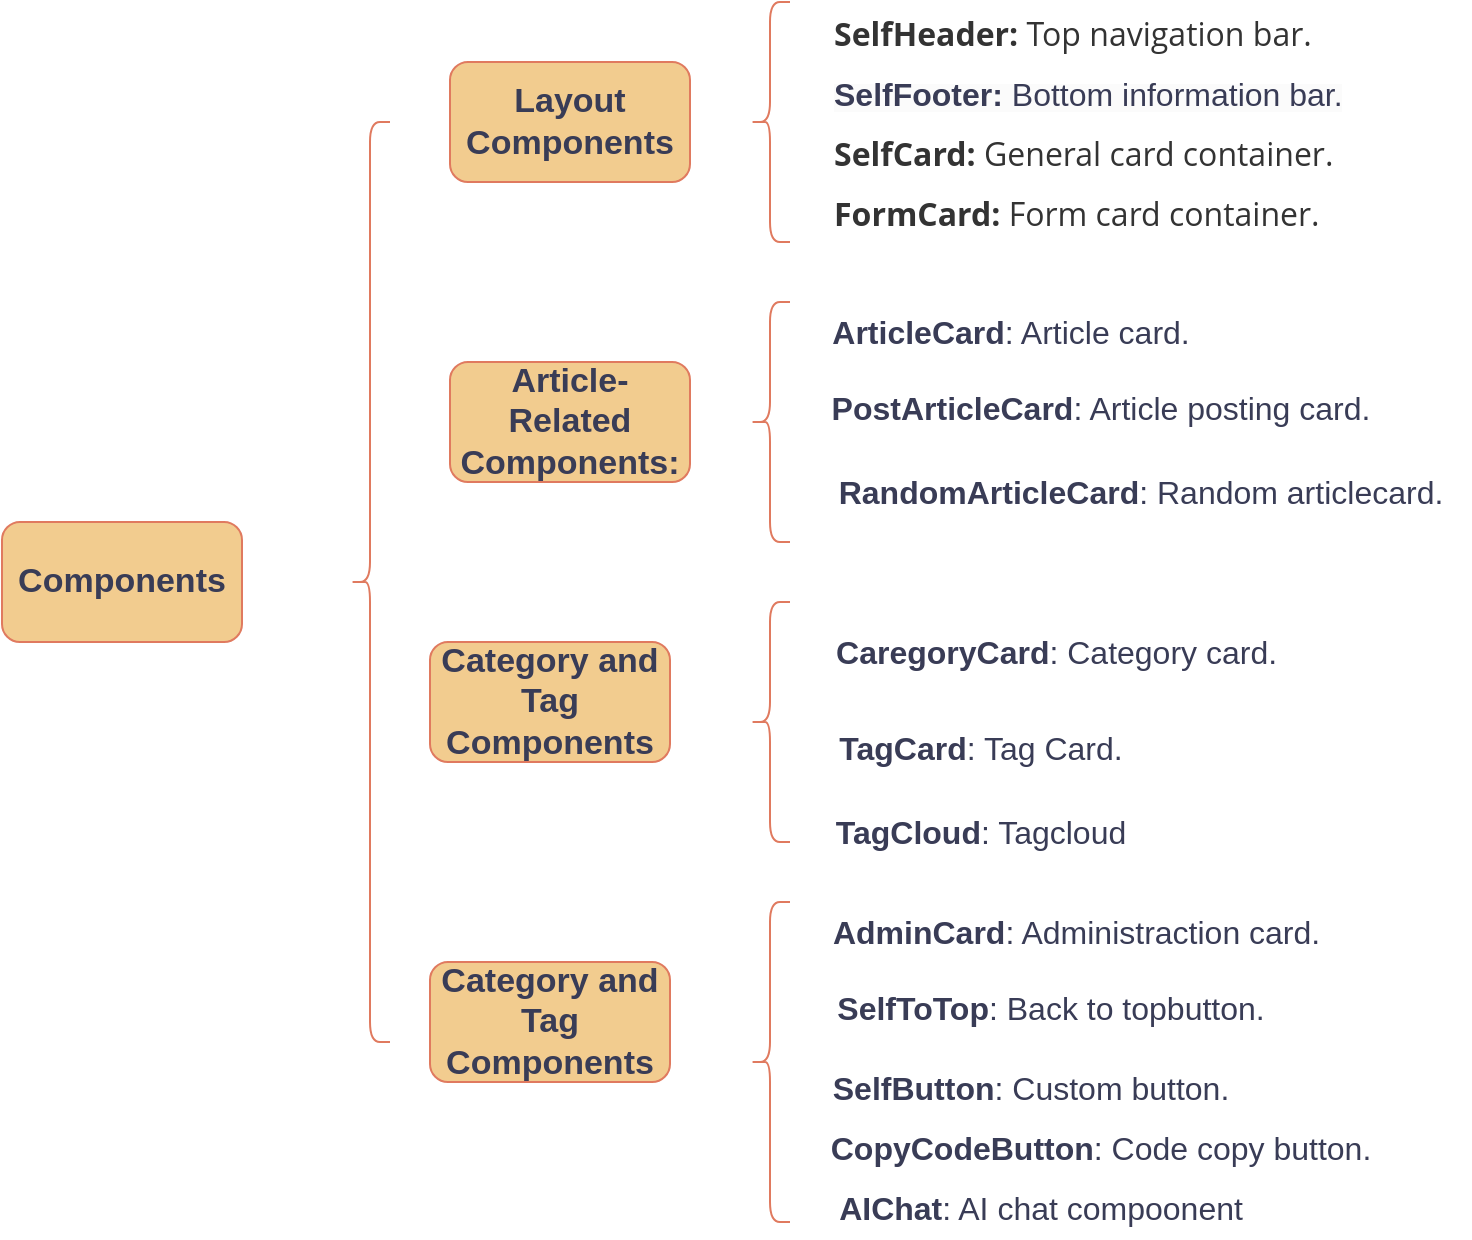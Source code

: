 <mxfile version="24.7.17">
  <diagram name="第 1 页" id="vY-CVRkVrV6FSDxDBca7">
    <mxGraphModel dx="1050" dy="629" grid="0" gridSize="10" guides="1" tooltips="1" connect="1" arrows="1" fold="1" page="0" pageScale="1" pageWidth="1169" pageHeight="827" math="0" shadow="0">
      <root>
        <mxCell id="0" />
        <mxCell id="1" parent="0" />
        <mxCell id="uZZNAiJA1G1EH4ZCUL43-1" value="" style="shape=curlyBracket;whiteSpace=wrap;html=1;rounded=1;labelPosition=left;verticalLabelPosition=middle;align=right;verticalAlign=middle;labelBackgroundColor=none;fillColor=#F2CC8F;strokeColor=#E07A5F;fontColor=#393C56;fontSize=19;" vertex="1" parent="1">
          <mxGeometry x="310" y="430" width="20" height="460" as="geometry" />
        </mxCell>
        <mxCell id="uZZNAiJA1G1EH4ZCUL43-4" value="Components" style="rounded=1;whiteSpace=wrap;html=1;strokeColor=#E07A5F;fontColor=#393C56;fillColor=#F2CC8F;fontSize=17;fontStyle=1" vertex="1" parent="1">
          <mxGeometry x="136" y="630" width="120" height="60" as="geometry" />
        </mxCell>
        <mxCell id="uZZNAiJA1G1EH4ZCUL43-5" value="Layout Components" style="rounded=1;whiteSpace=wrap;html=1;strokeColor=#E07A5F;fontColor=#393C56;fillColor=#F2CC8F;fontSize=17;fontStyle=1" vertex="1" parent="1">
          <mxGeometry x="360" y="400" width="120" height="60" as="geometry" />
        </mxCell>
        <mxCell id="uZZNAiJA1G1EH4ZCUL43-6" value="" style="shape=curlyBracket;whiteSpace=wrap;html=1;rounded=1;labelPosition=left;verticalLabelPosition=middle;align=right;verticalAlign=middle;strokeColor=#E07A5F;fontColor=#393C56;fillColor=#F2CC8F;fontSize=15;" vertex="1" parent="1">
          <mxGeometry x="510" y="370" width="20" height="120" as="geometry" />
        </mxCell>
        <mxCell id="uZZNAiJA1G1EH4ZCUL43-9" value="&lt;span class=&quot;md-pair-s md-expand&quot; style=&quot;box-sizing: border-box; color: rgb(51, 51, 51); font-family: &amp;quot;Open Sans&amp;quot;, &amp;quot;Clear Sans&amp;quot;, &amp;quot;Helvetica Neue&amp;quot;, Helvetica, Arial, sans-serif; font-size: 16px; font-style: normal; font-variant-ligatures: normal; font-variant-caps: normal; font-weight: 400; letter-spacing: normal; orphans: 4; text-align: left; text-indent: 0px; text-transform: none; white-space: pre-wrap; widows: 2; word-spacing: 0px; -webkit-text-stroke-width: 0px; background-color: rgb(255, 255, 255); text-decoration-style: initial; text-decoration-color: initial;&quot;&gt;&lt;strong style=&quot;box-sizing: border-box;&quot;&gt;&lt;span class=&quot;md-plain&quot; style=&quot;box-sizing: border-box;&quot;&gt;SelfHeader:&lt;/span&gt;&lt;/strong&gt;&lt;/span&gt;&lt;span class=&quot;md-plain md-expand&quot; style=&quot;box-sizing: border-box; color: rgb(51, 51, 51); font-family: &amp;quot;Open Sans&amp;quot;, &amp;quot;Clear Sans&amp;quot;, &amp;quot;Helvetica Neue&amp;quot;, Helvetica, Arial, sans-serif; font-size: 16px; font-style: normal; font-variant-ligatures: normal; font-variant-caps: normal; font-weight: 400; letter-spacing: normal; orphans: 4; text-align: left; text-indent: 0px; text-transform: none; white-space: pre-wrap; widows: 2; word-spacing: 0px; -webkit-text-stroke-width: 0px; background-color: rgb(255, 255, 255); text-decoration-style: initial; text-decoration-color: initial;&quot;&gt; Top navigation bar.&lt;/span&gt;" style="text;whiteSpace=wrap;html=1;fontColor=#393C56;" vertex="1" parent="1">
          <mxGeometry x="550" y="370" width="260" height="40" as="geometry" />
        </mxCell>
        <mxCell id="uZZNAiJA1G1EH4ZCUL43-16" value="&lt;span class=&quot;md-pair-s md-expand&quot; style=&quot;box-sizing: border-box; color: rgb(51, 51, 51); font-family: &amp;quot;Open Sans&amp;quot;, &amp;quot;Clear Sans&amp;quot;, &amp;quot;Helvetica Neue&amp;quot;, Helvetica, Arial, sans-serif; font-size: 16px; font-style: normal; font-variant-ligatures: normal; font-variant-caps: normal; font-weight: 400; letter-spacing: normal; orphans: 4; text-align: left; text-indent: 0px; text-transform: none; white-space: pre-wrap; widows: 2; word-spacing: 0px; -webkit-text-stroke-width: 0px; background-color: rgb(255, 255, 255); text-decoration-style: initial; text-decoration-color: initial;&quot;&gt;&lt;strong style=&quot;box-sizing: border-box;&quot;&gt;&lt;span class=&quot;md-plain&quot; style=&quot;box-sizing: border-box;&quot;&gt;SelfCard:&lt;/span&gt;&lt;/strong&gt;&lt;/span&gt;&lt;span class=&quot;md-plain md-expand&quot; style=&quot;box-sizing: border-box; color: rgb(51, 51, 51); font-family: &amp;quot;Open Sans&amp;quot;, &amp;quot;Clear Sans&amp;quot;, &amp;quot;Helvetica Neue&amp;quot;, Helvetica, Arial, sans-serif; font-size: 16px; font-style: normal; font-variant-ligatures: normal; font-variant-caps: normal; font-weight: 400; letter-spacing: normal; orphans: 4; text-align: left; text-indent: 0px; text-transform: none; white-space: pre-wrap; widows: 2; word-spacing: 0px; -webkit-text-stroke-width: 0px; background-color: rgb(255, 255, 255); text-decoration-style: initial; text-decoration-color: initial;&quot;&gt; General card container.&lt;/span&gt;" style="text;whiteSpace=wrap;html=1;fontColor=#393C56;" vertex="1" parent="1">
          <mxGeometry x="550" y="430" width="280" height="40" as="geometry" />
        </mxCell>
        <mxCell id="uZZNAiJA1G1EH4ZCUL43-19" value="&lt;span class=&quot;md-pair-s md-expand&quot; style=&quot;box-sizing: border-box; color: rgb(51, 51, 51); font-family: &amp;quot;Open Sans&amp;quot;, &amp;quot;Clear Sans&amp;quot;, &amp;quot;Helvetica Neue&amp;quot;, Helvetica, Arial, sans-serif; font-size: 16px; font-style: normal; font-variant-ligatures: normal; font-variant-caps: normal; font-weight: 400; letter-spacing: normal; orphans: 4; text-align: left; text-indent: 0px; text-transform: none; white-space: pre-wrap; widows: 2; word-spacing: 0px; -webkit-text-stroke-width: 0px; background-color: rgb(255, 255, 255); text-decoration-style: initial; text-decoration-color: initial;&quot;&gt;&lt;strong style=&quot;box-sizing: border-box;&quot;&gt;&lt;span class=&quot;md-plain&quot; style=&quot;box-sizing: border-box;&quot;&gt;FormCard:&lt;/span&gt;&lt;/strong&gt;&lt;/span&gt;&lt;span class=&quot;md-plain md-expand&quot; style=&quot;box-sizing: border-box; color: rgb(51, 51, 51); font-family: &amp;quot;Open Sans&amp;quot;, &amp;quot;Clear Sans&amp;quot;, &amp;quot;Helvetica Neue&amp;quot;, Helvetica, Arial, sans-serif; font-size: 16px; font-style: normal; font-variant-ligatures: normal; font-variant-caps: normal; font-weight: 400; letter-spacing: normal; orphans: 4; text-align: left; text-indent: 0px; text-transform: none; white-space: pre-wrap; widows: 2; word-spacing: 0px; -webkit-text-stroke-width: 0px; background-color: rgb(255, 255, 255); text-decoration-style: initial; text-decoration-color: initial;&quot;&gt; Form card container.&lt;/span&gt;" style="text;whiteSpace=wrap;html=1;fontColor=#393C56;" vertex="1" parent="1">
          <mxGeometry x="550" y="460" width="270" height="40" as="geometry" />
        </mxCell>
        <mxCell id="uZZNAiJA1G1EH4ZCUL43-23" value="&lt;span style=&quot;color: rgb(57, 60, 86); font-family: Helvetica; font-style: normal; font-variant-ligatures: normal; font-variant-caps: normal; letter-spacing: normal; orphans: 2; text-align: left; text-indent: 0px; text-transform: none; widows: 2; word-spacing: 0px; -webkit-text-stroke-width: 0px; white-space: normal; background-color: rgb(251, 251, 251); text-decoration-thickness: initial; text-decoration-style: initial; text-decoration-color: initial; float: none; display: inline !important;&quot;&gt;&lt;font style=&quot;font-size: 16px;&quot;&gt;&lt;b&gt;SelfFooter: &lt;/b&gt;Bottom information bar.&lt;/font&gt;&lt;/span&gt;" style="text;whiteSpace=wrap;html=1;fontColor=#393C56;" vertex="1" parent="1">
          <mxGeometry x="550" y="400" width="300" height="40" as="geometry" />
        </mxCell>
        <mxCell id="uZZNAiJA1G1EH4ZCUL43-24" value="Article-Related Components:" style="rounded=1;whiteSpace=wrap;html=1;strokeColor=#E07A5F;fontColor=#393C56;fillColor=#F2CC8F;fontSize=17;fontStyle=1" vertex="1" parent="1">
          <mxGeometry x="360" y="550" width="120" height="60" as="geometry" />
        </mxCell>
        <mxCell id="uZZNAiJA1G1EH4ZCUL43-25" value="" style="shape=curlyBracket;whiteSpace=wrap;html=1;rounded=1;labelPosition=left;verticalLabelPosition=middle;align=right;verticalAlign=middle;strokeColor=#E07A5F;fontColor=#393C56;fillColor=#F2CC8F;fontSize=21;" vertex="1" parent="1">
          <mxGeometry x="510" y="520" width="20" height="120" as="geometry" />
        </mxCell>
        <mxCell id="uZZNAiJA1G1EH4ZCUL43-28" value="&lt;b&gt;ArticleCard&lt;/b&gt;: Article card." style="text;html=1;align=center;verticalAlign=middle;resizable=0;points=[];autosize=1;strokeColor=none;fillColor=none;fontColor=#393C56;fontSize=16;" vertex="1" parent="1">
          <mxGeometry x="540" y="520" width="200" height="30" as="geometry" />
        </mxCell>
        <mxCell id="uZZNAiJA1G1EH4ZCUL43-30" value="&lt;b&gt;PostArticleCard&lt;/b&gt;: Article posting card." style="text;html=1;align=center;verticalAlign=middle;resizable=0;points=[];autosize=1;strokeColor=none;fillColor=none;fontColor=#393C56;fontSize=16;" vertex="1" parent="1">
          <mxGeometry x="540" y="558" width="290" height="30" as="geometry" />
        </mxCell>
        <mxCell id="uZZNAiJA1G1EH4ZCUL43-32" value="&lt;b&gt;RandomArticleCard&lt;/b&gt;: Random articlecard." style="text;html=1;align=center;verticalAlign=middle;resizable=0;points=[];autosize=1;strokeColor=none;fillColor=none;fontColor=#393C56;fontSize=16;" vertex="1" parent="1">
          <mxGeometry x="540" y="600" width="330" height="30" as="geometry" />
        </mxCell>
        <mxCell id="uZZNAiJA1G1EH4ZCUL43-33" value="Category and Tag Components" style="rounded=1;whiteSpace=wrap;html=1;strokeColor=#E07A5F;fontColor=#393C56;fillColor=#F2CC8F;fontSize=17;fontStyle=1" vertex="1" parent="1">
          <mxGeometry x="350" y="690" width="120" height="60" as="geometry" />
        </mxCell>
        <mxCell id="uZZNAiJA1G1EH4ZCUL43-34" value="" style="shape=curlyBracket;whiteSpace=wrap;html=1;rounded=1;labelPosition=left;verticalLabelPosition=middle;align=right;verticalAlign=middle;strokeColor=#E07A5F;fontColor=#393C56;fillColor=#F2CC8F;fontSize=15;" vertex="1" parent="1">
          <mxGeometry x="510" y="670" width="20" height="120" as="geometry" />
        </mxCell>
        <mxCell id="uZZNAiJA1G1EH4ZCUL43-35" value="&lt;b&gt;CaregoryCard&lt;/b&gt;: Category card.&amp;nbsp;" style="text;html=1;align=center;verticalAlign=middle;resizable=0;points=[];autosize=1;strokeColor=none;fillColor=none;fontColor=#393C56;fontStyle=0;fontSize=16;" vertex="1" parent="1">
          <mxGeometry x="540" y="680" width="250" height="30" as="geometry" />
        </mxCell>
        <mxCell id="uZZNAiJA1G1EH4ZCUL43-38" value="&lt;b&gt;TagCard&lt;/b&gt;: Tag Card." style="text;html=1;align=center;verticalAlign=middle;resizable=0;points=[];autosize=1;strokeColor=none;fillColor=none;fontColor=#393C56;fontStyle=0;fontSize=16;" vertex="1" parent="1">
          <mxGeometry x="540" y="728" width="170" height="30" as="geometry" />
        </mxCell>
        <mxCell id="uZZNAiJA1G1EH4ZCUL43-39" value="&lt;b&gt;TagCloud&lt;/b&gt;: Tagcloud" style="text;html=1;align=center;verticalAlign=middle;resizable=0;points=[];autosize=1;strokeColor=none;fillColor=none;fontColor=#393C56;fontStyle=0;fontSize=16;" vertex="1" parent="1">
          <mxGeometry x="540" y="770" width="170" height="30" as="geometry" />
        </mxCell>
        <mxCell id="uZZNAiJA1G1EH4ZCUL43-42" value="Category and Tag Components" style="rounded=1;whiteSpace=wrap;html=1;strokeColor=#E07A5F;fontColor=#393C56;fillColor=#F2CC8F;fontSize=17;fontStyle=1" vertex="1" parent="1">
          <mxGeometry x="350" y="850" width="120" height="60" as="geometry" />
        </mxCell>
        <mxCell id="uZZNAiJA1G1EH4ZCUL43-43" value="" style="shape=curlyBracket;whiteSpace=wrap;html=1;rounded=1;labelPosition=left;verticalLabelPosition=middle;align=right;verticalAlign=middle;strokeColor=#E07A5F;fontColor=#393C56;fillColor=#F2CC8F;fontSize=15;" vertex="1" parent="1">
          <mxGeometry x="510" y="820" width="20" height="160" as="geometry" />
        </mxCell>
        <mxCell id="uZZNAiJA1G1EH4ZCUL43-44" value="&lt;b&gt;AdminCard&lt;/b&gt;: Administraction card.&amp;nbsp;" style="text;html=1;align=center;verticalAlign=middle;resizable=0;points=[];autosize=1;strokeColor=none;fillColor=none;fontColor=#393C56;fontSize=16;" vertex="1" parent="1">
          <mxGeometry x="540" y="820" width="270" height="30" as="geometry" />
        </mxCell>
        <mxCell id="uZZNAiJA1G1EH4ZCUL43-45" value="&lt;b&gt;SelfToTop&lt;/b&gt;: Back to topbutton." style="text;html=1;align=center;verticalAlign=middle;resizable=0;points=[];autosize=1;strokeColor=none;fillColor=none;fontColor=#393C56;fontSize=16;" vertex="1" parent="1">
          <mxGeometry x="540" y="858" width="240" height="30" as="geometry" />
        </mxCell>
        <mxCell id="uZZNAiJA1G1EH4ZCUL43-46" value="&lt;b&gt;SelfButton&lt;/b&gt;: Custom button." style="text;html=1;align=center;verticalAlign=middle;resizable=0;points=[];autosize=1;strokeColor=none;fillColor=none;fontColor=#393C56;fontSize=16;" vertex="1" parent="1">
          <mxGeometry x="540" y="898" width="220" height="30" as="geometry" />
        </mxCell>
        <mxCell id="uZZNAiJA1G1EH4ZCUL43-47" value="&lt;b&gt;CopyCodeButton&lt;/b&gt;: Code copy button." style="text;html=1;align=center;verticalAlign=middle;resizable=0;points=[];autosize=1;strokeColor=none;fillColor=none;fontColor=#393C56;fontSize=16;" vertex="1" parent="1">
          <mxGeometry x="540" y="928" width="290" height="30" as="geometry" />
        </mxCell>
        <mxCell id="uZZNAiJA1G1EH4ZCUL43-48" value="&lt;b&gt;AIChat&lt;/b&gt;: AI chat compoonent" style="text;html=1;align=center;verticalAlign=middle;resizable=0;points=[];autosize=1;strokeColor=none;fillColor=none;fontColor=#393C56;fontSize=16;" vertex="1" parent="1">
          <mxGeometry x="540" y="958" width="230" height="30" as="geometry" />
        </mxCell>
      </root>
    </mxGraphModel>
  </diagram>
</mxfile>
